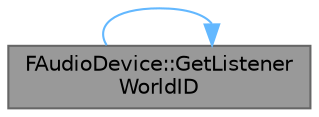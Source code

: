 digraph "FAudioDevice::GetListenerWorldID"
{
 // INTERACTIVE_SVG=YES
 // LATEX_PDF_SIZE
  bgcolor="transparent";
  edge [fontname=Helvetica,fontsize=10,labelfontname=Helvetica,labelfontsize=10];
  node [fontname=Helvetica,fontsize=10,shape=box,height=0.2,width=0.4];
  rankdir="LR";
  Node1 [id="Node000001",label="FAudioDevice::GetListener\lWorldID",height=0.2,width=0.4,color="gray40", fillcolor="grey60", style="filled", fontcolor="black",tooltip="Returns the WorldID of the appropriate listener representation, depending on calling thread."];
  Node1 -> Node1 [id="edge1_Node000001_Node000001",color="steelblue1",style="solid",tooltip=" "];
}
